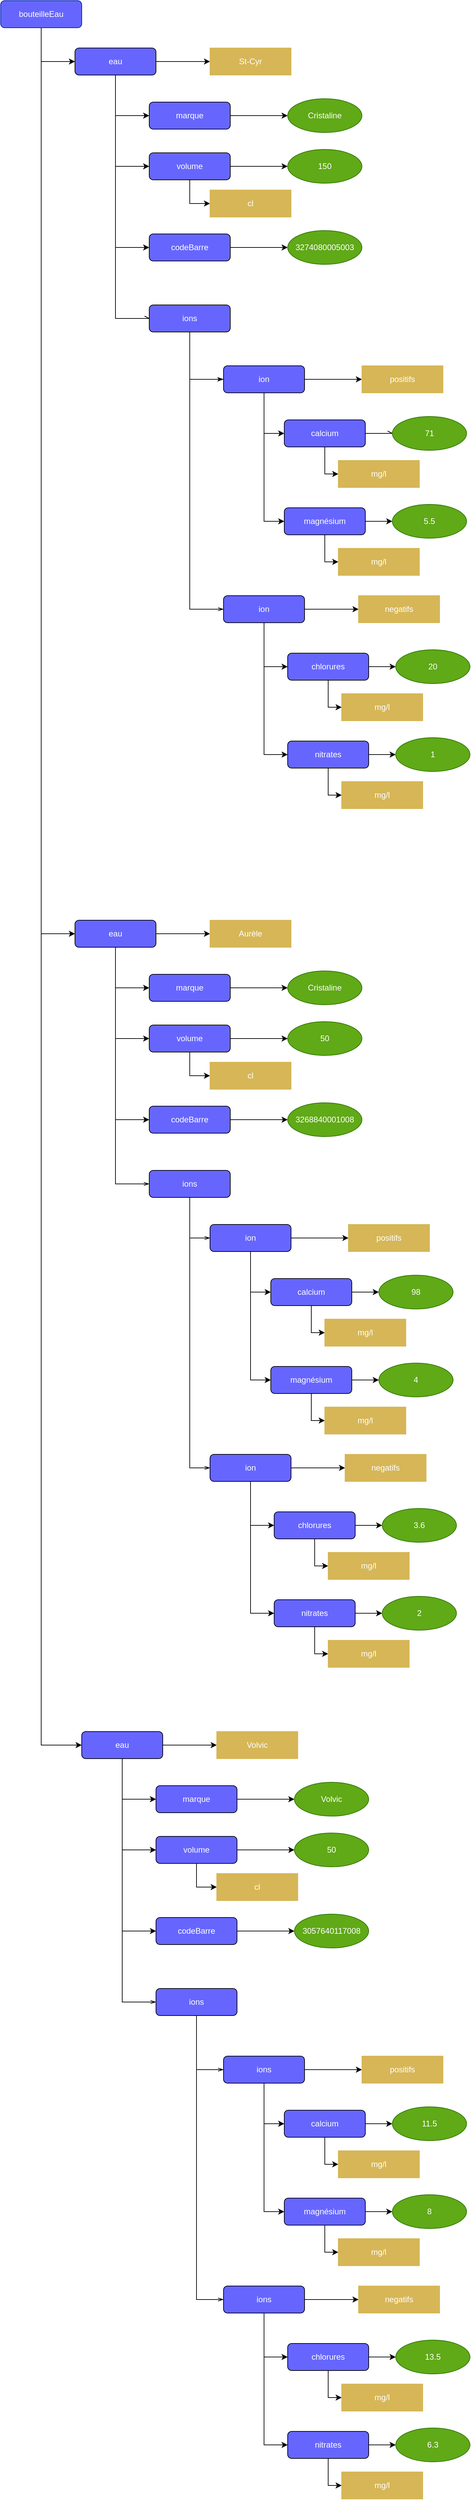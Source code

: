 <mxfile version="12.7.8" type="device"><diagram name="Page-1" id="42789a77-a242-8287-6e28-9cd8cfd52e62"><mxGraphModel dx="1422" dy="753" grid="1" gridSize="10" guides="1" tooltips="1" connect="1" arrows="1" fold="1" page="1" pageScale="1" pageWidth="1100" pageHeight="850" background="#ffffff" math="0" shadow="0"><root><mxCell id="0"/><mxCell id="1" parent="0"/><mxCell id="OY-kyyTEHXOvzgGBWg_3-9" style="edgeStyle=orthogonalEdgeStyle;rounded=0;orthogonalLoop=1;jettySize=auto;html=1;entryX=0;entryY=0.5;entryDx=0;entryDy=0;strokeColor=#000000;" edge="1" parent="1" source="OY-kyyTEHXOvzgGBWg_3-2" target="OY-kyyTEHXOvzgGBWg_3-3"><mxGeometry relative="1" as="geometry"/></mxCell><mxCell id="OY-kyyTEHXOvzgGBWg_3-111" style="edgeStyle=orthogonalEdgeStyle;rounded=0;orthogonalLoop=1;jettySize=auto;html=1;entryX=0;entryY=0.5;entryDx=0;entryDy=0;strokeColor=#000000;" edge="1" parent="1" source="OY-kyyTEHXOvzgGBWg_3-2" target="OY-kyyTEHXOvzgGBWg_3-68"><mxGeometry relative="1" as="geometry"/></mxCell><mxCell id="OY-kyyTEHXOvzgGBWg_3-161" style="edgeStyle=orthogonalEdgeStyle;rounded=0;orthogonalLoop=1;jettySize=auto;html=1;entryX=0;entryY=0.5;entryDx=0;entryDy=0;strokeColor=#000000;" edge="1" parent="1" source="OY-kyyTEHXOvzgGBWg_3-2" target="OY-kyyTEHXOvzgGBWg_3-118"><mxGeometry relative="1" as="geometry"/></mxCell><mxCell id="OY-kyyTEHXOvzgGBWg_3-2" value="bouteilleEau" style="rounded=1;whiteSpace=wrap;html=1;fillColor=#6666FF;strokeColor=#001DBC;fontColor=#ffffff;" vertex="1" parent="1"><mxGeometry x="100" y="70" width="120" height="40" as="geometry"/></mxCell><mxCell id="OY-kyyTEHXOvzgGBWg_3-10" style="edgeStyle=orthogonalEdgeStyle;rounded=0;orthogonalLoop=1;jettySize=auto;html=1;strokeColor=#000000;" edge="1" parent="1" source="OY-kyyTEHXOvzgGBWg_3-3" target="OY-kyyTEHXOvzgGBWg_3-6"><mxGeometry relative="1" as="geometry"/></mxCell><mxCell id="OY-kyyTEHXOvzgGBWg_3-24" style="edgeStyle=orthogonalEdgeStyle;rounded=0;orthogonalLoop=1;jettySize=auto;html=1;entryX=0;entryY=0.5;entryDx=0;entryDy=0;strokeColor=#000000;" edge="1" parent="1" source="OY-kyyTEHXOvzgGBWg_3-3" target="OY-kyyTEHXOvzgGBWg_3-12"><mxGeometry relative="1" as="geometry"/></mxCell><mxCell id="OY-kyyTEHXOvzgGBWg_3-25" style="edgeStyle=orthogonalEdgeStyle;rounded=0;orthogonalLoop=1;jettySize=auto;html=1;entryX=0;entryY=0.5;entryDx=0;entryDy=0;strokeColor=#000000;" edge="1" parent="1" source="OY-kyyTEHXOvzgGBWg_3-3" target="OY-kyyTEHXOvzgGBWg_3-14"><mxGeometry relative="1" as="geometry"/></mxCell><mxCell id="OY-kyyTEHXOvzgGBWg_3-26" style="edgeStyle=orthogonalEdgeStyle;rounded=0;orthogonalLoop=1;jettySize=auto;html=1;entryX=0;entryY=0.5;entryDx=0;entryDy=0;strokeColor=#000000;" edge="1" parent="1" source="OY-kyyTEHXOvzgGBWg_3-3" target="OY-kyyTEHXOvzgGBWg_3-15"><mxGeometry relative="1" as="geometry"/></mxCell><mxCell id="OY-kyyTEHXOvzgGBWg_3-164" style="edgeStyle=orthogonalEdgeStyle;rounded=0;orthogonalLoop=1;jettySize=auto;html=1;entryX=0;entryY=0.5;entryDx=0;entryDy=0;endArrow=openAsync;endFill=0;strokeColor=#000000;" edge="1" parent="1" source="OY-kyyTEHXOvzgGBWg_3-3" target="OY-kyyTEHXOvzgGBWg_3-163"><mxGeometry relative="1" as="geometry"/></mxCell><mxCell id="OY-kyyTEHXOvzgGBWg_3-3" value="&lt;font color=&quot;#ffffff&quot;&gt;eau&lt;/font&gt;" style="rounded=1;whiteSpace=wrap;html=1;fillColor=#6666FF;" vertex="1" parent="1"><mxGeometry x="210" y="140" width="120" height="40" as="geometry"/></mxCell><mxCell id="OY-kyyTEHXOvzgGBWg_3-6" value="&lt;font color=&quot;#ffffff&quot;&gt;St-Cyr&lt;/font&gt;" style="rounded=0;whiteSpace=wrap;html=1;fillColor=#D6B656;strokeColor=#D6B656;" vertex="1" parent="1"><mxGeometry x="410" y="140" width="120" height="40" as="geometry"/></mxCell><mxCell id="OY-kyyTEHXOvzgGBWg_3-19" style="edgeStyle=orthogonalEdgeStyle;rounded=0;orthogonalLoop=1;jettySize=auto;html=1;entryX=0;entryY=0.5;entryDx=0;entryDy=0;strokeColor=#000000;" edge="1" parent="1" source="OY-kyyTEHXOvzgGBWg_3-12" target="OY-kyyTEHXOvzgGBWg_3-18"><mxGeometry relative="1" as="geometry"/></mxCell><mxCell id="OY-kyyTEHXOvzgGBWg_3-12" value="&lt;font color=&quot;#ffffff&quot;&gt;marque&lt;/font&gt;" style="rounded=1;whiteSpace=wrap;html=1;fillColor=#6666FF;" vertex="1" parent="1"><mxGeometry x="320" y="220" width="120" height="40" as="geometry"/></mxCell><mxCell id="OY-kyyTEHXOvzgGBWg_3-22" style="edgeStyle=orthogonalEdgeStyle;rounded=0;orthogonalLoop=1;jettySize=auto;html=1;entryX=0;entryY=0.5;entryDx=0;entryDy=0;strokeColor=#000000;" edge="1" parent="1" source="OY-kyyTEHXOvzgGBWg_3-14" target="OY-kyyTEHXOvzgGBWg_3-20"><mxGeometry relative="1" as="geometry"/></mxCell><mxCell id="OY-kyyTEHXOvzgGBWg_3-29" style="edgeStyle=orthogonalEdgeStyle;rounded=0;orthogonalLoop=1;jettySize=auto;html=1;entryX=0;entryY=0.5;entryDx=0;entryDy=0;strokeColor=#000000;" edge="1" parent="1" source="OY-kyyTEHXOvzgGBWg_3-14" target="OY-kyyTEHXOvzgGBWg_3-28"><mxGeometry relative="1" as="geometry"/></mxCell><mxCell id="OY-kyyTEHXOvzgGBWg_3-14" value="&lt;font color=&quot;#ffffff&quot;&gt;volume&lt;/font&gt;" style="rounded=1;whiteSpace=wrap;html=1;fillColor=#6666FF;" vertex="1" parent="1"><mxGeometry x="320" y="295" width="120" height="40" as="geometry"/></mxCell><mxCell id="OY-kyyTEHXOvzgGBWg_3-23" style="edgeStyle=orthogonalEdgeStyle;rounded=0;orthogonalLoop=1;jettySize=auto;html=1;strokeColor=#000000;" edge="1" parent="1" source="OY-kyyTEHXOvzgGBWg_3-15" target="OY-kyyTEHXOvzgGBWg_3-21"><mxGeometry relative="1" as="geometry"/></mxCell><mxCell id="OY-kyyTEHXOvzgGBWg_3-15" value="&lt;font color=&quot;#ffffff&quot;&gt;codeBarre&lt;/font&gt;" style="rounded=1;whiteSpace=wrap;html=1;fillColor=#6666FF;" vertex="1" parent="1"><mxGeometry x="320" y="415" width="120" height="40" as="geometry"/></mxCell><mxCell id="OY-kyyTEHXOvzgGBWg_3-18" value="Cristaline" style="ellipse;whiteSpace=wrap;html=1;strokeColor=#2D7600;fillColor=#60a917;fontColor=#ffffff;" vertex="1" parent="1"><mxGeometry x="525" y="215" width="110" height="50" as="geometry"/></mxCell><mxCell id="OY-kyyTEHXOvzgGBWg_3-20" value="150" style="ellipse;whiteSpace=wrap;html=1;strokeColor=#2D7600;fillColor=#60a917;fontColor=#ffffff;" vertex="1" parent="1"><mxGeometry x="525" y="290" width="110" height="50" as="geometry"/></mxCell><mxCell id="OY-kyyTEHXOvzgGBWg_3-21" value="3274080005003" style="ellipse;whiteSpace=wrap;html=1;strokeColor=#2D7600;fillColor=#60a917;fontColor=#ffffff;" vertex="1" parent="1"><mxGeometry x="525" y="410" width="110" height="50" as="geometry"/></mxCell><mxCell id="OY-kyyTEHXOvzgGBWg_3-28" value="&lt;font color=&quot;#ffffff&quot;&gt;cl&lt;/font&gt;" style="rounded=0;whiteSpace=wrap;html=1;fillColor=#D6B656;strokeColor=#D6B656;" vertex="1" parent="1"><mxGeometry x="410" y="350" width="120" height="40" as="geometry"/></mxCell><mxCell id="OY-kyyTEHXOvzgGBWg_3-62" style="edgeStyle=orthogonalEdgeStyle;rounded=0;orthogonalLoop=1;jettySize=auto;html=1;strokeColor=#000000;" edge="1" source="OY-kyyTEHXOvzgGBWg_3-68" target="OY-kyyTEHXOvzgGBWg_3-69" parent="1"><mxGeometry relative="1" as="geometry"/></mxCell><mxCell id="OY-kyyTEHXOvzgGBWg_3-63" style="edgeStyle=orthogonalEdgeStyle;rounded=0;orthogonalLoop=1;jettySize=auto;html=1;entryX=0;entryY=0.5;entryDx=0;entryDy=0;strokeColor=#000000;" edge="1" source="OY-kyyTEHXOvzgGBWg_3-68" target="OY-kyyTEHXOvzgGBWg_3-71" parent="1"><mxGeometry relative="1" as="geometry"/></mxCell><mxCell id="OY-kyyTEHXOvzgGBWg_3-64" style="edgeStyle=orthogonalEdgeStyle;rounded=0;orthogonalLoop=1;jettySize=auto;html=1;entryX=0;entryY=0.5;entryDx=0;entryDy=0;strokeColor=#000000;" edge="1" source="OY-kyyTEHXOvzgGBWg_3-68" target="OY-kyyTEHXOvzgGBWg_3-74" parent="1"><mxGeometry relative="1" as="geometry"/></mxCell><mxCell id="OY-kyyTEHXOvzgGBWg_3-65" style="edgeStyle=orthogonalEdgeStyle;rounded=0;orthogonalLoop=1;jettySize=auto;html=1;entryX=0;entryY=0.5;entryDx=0;entryDy=0;strokeColor=#000000;" edge="1" source="OY-kyyTEHXOvzgGBWg_3-68" target="OY-kyyTEHXOvzgGBWg_3-76" parent="1"><mxGeometry relative="1" as="geometry"/></mxCell><mxCell id="OY-kyyTEHXOvzgGBWg_3-231" style="edgeStyle=orthogonalEdgeStyle;rounded=0;orthogonalLoop=1;jettySize=auto;html=1;entryX=0;entryY=0.5;entryDx=0;entryDy=0;endArrow=openThin;endFill=0;strokeColor=#000000;" edge="1" parent="1" source="OY-kyyTEHXOvzgGBWg_3-68" target="OY-kyyTEHXOvzgGBWg_3-230"><mxGeometry relative="1" as="geometry"/></mxCell><mxCell id="OY-kyyTEHXOvzgGBWg_3-68" value="&lt;font color=&quot;#ffffff&quot;&gt;eau&lt;/font&gt;" style="rounded=1;whiteSpace=wrap;html=1;fillColor=#6666FF;" vertex="1" parent="1"><mxGeometry x="210" y="1430" width="120" height="40" as="geometry"/></mxCell><mxCell id="OY-kyyTEHXOvzgGBWg_3-69" value="&lt;font color=&quot;#ffffff&quot;&gt;Aurèle&lt;/font&gt;" style="rounded=0;whiteSpace=wrap;html=1;fillColor=#D6B656;strokeColor=#D6B656;" vertex="1" parent="1"><mxGeometry x="410" y="1430" width="120" height="40" as="geometry"/></mxCell><mxCell id="OY-kyyTEHXOvzgGBWg_3-70" style="edgeStyle=orthogonalEdgeStyle;rounded=0;orthogonalLoop=1;jettySize=auto;html=1;entryX=0;entryY=0.5;entryDx=0;entryDy=0;strokeColor=#000000;" edge="1" source="OY-kyyTEHXOvzgGBWg_3-71" target="OY-kyyTEHXOvzgGBWg_3-77" parent="1"><mxGeometry relative="1" as="geometry"/></mxCell><mxCell id="OY-kyyTEHXOvzgGBWg_3-71" value="&lt;font color=&quot;#ffffff&quot;&gt;marque&lt;/font&gt;" style="rounded=1;whiteSpace=wrap;html=1;fillColor=#6666FF;" vertex="1" parent="1"><mxGeometry x="320" y="1510" width="120" height="40" as="geometry"/></mxCell><mxCell id="OY-kyyTEHXOvzgGBWg_3-72" style="edgeStyle=orthogonalEdgeStyle;rounded=0;orthogonalLoop=1;jettySize=auto;html=1;entryX=0;entryY=0.5;entryDx=0;entryDy=0;strokeColor=#000000;" edge="1" source="OY-kyyTEHXOvzgGBWg_3-74" target="OY-kyyTEHXOvzgGBWg_3-78" parent="1"><mxGeometry relative="1" as="geometry"/></mxCell><mxCell id="OY-kyyTEHXOvzgGBWg_3-73" style="edgeStyle=orthogonalEdgeStyle;rounded=0;orthogonalLoop=1;jettySize=auto;html=1;entryX=0;entryY=0.5;entryDx=0;entryDy=0;strokeColor=#000000;" edge="1" source="OY-kyyTEHXOvzgGBWg_3-74" target="OY-kyyTEHXOvzgGBWg_3-80" parent="1"><mxGeometry relative="1" as="geometry"/></mxCell><mxCell id="OY-kyyTEHXOvzgGBWg_3-74" value="&lt;font color=&quot;#ffffff&quot;&gt;volume&lt;/font&gt;" style="rounded=1;whiteSpace=wrap;html=1;fillColor=#6666FF;" vertex="1" parent="1"><mxGeometry x="320" y="1585" width="120" height="40" as="geometry"/></mxCell><mxCell id="OY-kyyTEHXOvzgGBWg_3-75" style="edgeStyle=orthogonalEdgeStyle;rounded=0;orthogonalLoop=1;jettySize=auto;html=1;strokeColor=#000000;" edge="1" source="OY-kyyTEHXOvzgGBWg_3-76" target="OY-kyyTEHXOvzgGBWg_3-79" parent="1"><mxGeometry relative="1" as="geometry"/></mxCell><mxCell id="OY-kyyTEHXOvzgGBWg_3-76" value="&lt;font color=&quot;#ffffff&quot;&gt;codeBarre&lt;/font&gt;" style="rounded=1;whiteSpace=wrap;html=1;fillColor=#6666FF;" vertex="1" parent="1"><mxGeometry x="320" y="1705" width="120" height="40" as="geometry"/></mxCell><mxCell id="OY-kyyTEHXOvzgGBWg_3-77" value="Cristaline" style="ellipse;whiteSpace=wrap;html=1;strokeColor=#2D7600;fillColor=#60a917;fontColor=#ffffff;" vertex="1" parent="1"><mxGeometry x="525" y="1505" width="110" height="50" as="geometry"/></mxCell><mxCell id="OY-kyyTEHXOvzgGBWg_3-78" value="50" style="ellipse;whiteSpace=wrap;html=1;strokeColor=#2D7600;fillColor=#60a917;fontColor=#ffffff;" vertex="1" parent="1"><mxGeometry x="525" y="1580" width="110" height="50" as="geometry"/></mxCell><mxCell id="OY-kyyTEHXOvzgGBWg_3-79" value="3268840001008" style="ellipse;whiteSpace=wrap;html=1;strokeColor=#2D7600;fillColor=#60a917;fontColor=#ffffff;" vertex="1" parent="1"><mxGeometry x="525" y="1700" width="110" height="50" as="geometry"/></mxCell><mxCell id="OY-kyyTEHXOvzgGBWg_3-80" value="&lt;font color=&quot;#ffffff&quot;&gt;cl&lt;/font&gt;" style="rounded=0;whiteSpace=wrap;html=1;fillColor=#D6B656;strokeColor=#D6B656;" vertex="1" parent="1"><mxGeometry x="410" y="1640" width="120" height="40" as="geometry"/></mxCell><mxCell id="OY-kyyTEHXOvzgGBWg_3-112" style="edgeStyle=orthogonalEdgeStyle;rounded=0;orthogonalLoop=1;jettySize=auto;html=1;strokeColor=#000000;" edge="1" source="OY-kyyTEHXOvzgGBWg_3-118" target="OY-kyyTEHXOvzgGBWg_3-119" parent="1"><mxGeometry relative="1" as="geometry"/></mxCell><mxCell id="OY-kyyTEHXOvzgGBWg_3-113" style="edgeStyle=orthogonalEdgeStyle;rounded=0;orthogonalLoop=1;jettySize=auto;html=1;entryX=0;entryY=0.5;entryDx=0;entryDy=0;strokeColor=#000000;" edge="1" source="OY-kyyTEHXOvzgGBWg_3-118" target="OY-kyyTEHXOvzgGBWg_3-121" parent="1"><mxGeometry relative="1" as="geometry"/></mxCell><mxCell id="OY-kyyTEHXOvzgGBWg_3-114" style="edgeStyle=orthogonalEdgeStyle;rounded=0;orthogonalLoop=1;jettySize=auto;html=1;entryX=0;entryY=0.5;entryDx=0;entryDy=0;strokeColor=#000000;" edge="1" source="OY-kyyTEHXOvzgGBWg_3-118" target="OY-kyyTEHXOvzgGBWg_3-124" parent="1"><mxGeometry relative="1" as="geometry"/></mxCell><mxCell id="OY-kyyTEHXOvzgGBWg_3-115" style="edgeStyle=orthogonalEdgeStyle;rounded=0;orthogonalLoop=1;jettySize=auto;html=1;entryX=0;entryY=0.5;entryDx=0;entryDy=0;strokeColor=#000000;" edge="1" source="OY-kyyTEHXOvzgGBWg_3-118" target="OY-kyyTEHXOvzgGBWg_3-126" parent="1"><mxGeometry relative="1" as="geometry"/></mxCell><mxCell id="OY-kyyTEHXOvzgGBWg_3-265" style="edgeStyle=orthogonalEdgeStyle;rounded=0;orthogonalLoop=1;jettySize=auto;html=1;entryX=0;entryY=0.5;entryDx=0;entryDy=0;endArrow=openThin;endFill=0;strokeColor=#000000;" edge="1" parent="1" source="OY-kyyTEHXOvzgGBWg_3-118" target="OY-kyyTEHXOvzgGBWg_3-264"><mxGeometry relative="1" as="geometry"/></mxCell><mxCell id="OY-kyyTEHXOvzgGBWg_3-118" value="&lt;font color=&quot;#ffffff&quot;&gt;eau&lt;/font&gt;" style="rounded=1;whiteSpace=wrap;html=1;fillColor=#6666FF;" vertex="1" parent="1"><mxGeometry x="220" y="2630" width="120" height="40" as="geometry"/></mxCell><mxCell id="OY-kyyTEHXOvzgGBWg_3-119" value="&lt;font color=&quot;#ffffff&quot;&gt;Volvic&lt;/font&gt;" style="rounded=0;whiteSpace=wrap;html=1;fillColor=#D6B656;strokeColor=#D6B656;" vertex="1" parent="1"><mxGeometry x="420" y="2630" width="120" height="40" as="geometry"/></mxCell><mxCell id="OY-kyyTEHXOvzgGBWg_3-120" style="edgeStyle=orthogonalEdgeStyle;rounded=0;orthogonalLoop=1;jettySize=auto;html=1;entryX=0;entryY=0.5;entryDx=0;entryDy=0;strokeColor=#000000;" edge="1" source="OY-kyyTEHXOvzgGBWg_3-121" target="OY-kyyTEHXOvzgGBWg_3-127" parent="1"><mxGeometry relative="1" as="geometry"/></mxCell><mxCell id="OY-kyyTEHXOvzgGBWg_3-121" value="&lt;font color=&quot;#ffffff&quot;&gt;marque&lt;/font&gt;" style="rounded=1;whiteSpace=wrap;html=1;fillColor=#6666FF;" vertex="1" parent="1"><mxGeometry x="330" y="2710" width="120" height="40" as="geometry"/></mxCell><mxCell id="OY-kyyTEHXOvzgGBWg_3-122" style="edgeStyle=orthogonalEdgeStyle;rounded=0;orthogonalLoop=1;jettySize=auto;html=1;entryX=0;entryY=0.5;entryDx=0;entryDy=0;strokeColor=#000000;" edge="1" source="OY-kyyTEHXOvzgGBWg_3-124" target="OY-kyyTEHXOvzgGBWg_3-128" parent="1"><mxGeometry relative="1" as="geometry"/></mxCell><mxCell id="OY-kyyTEHXOvzgGBWg_3-123" style="edgeStyle=orthogonalEdgeStyle;rounded=0;orthogonalLoop=1;jettySize=auto;html=1;entryX=0;entryY=0.5;entryDx=0;entryDy=0;strokeColor=#000000;" edge="1" source="OY-kyyTEHXOvzgGBWg_3-124" target="OY-kyyTEHXOvzgGBWg_3-130" parent="1"><mxGeometry relative="1" as="geometry"/></mxCell><mxCell id="OY-kyyTEHXOvzgGBWg_3-124" value="&lt;font color=&quot;#ffffff&quot;&gt;volume&lt;/font&gt;" style="rounded=1;whiteSpace=wrap;html=1;fillColor=#6666FF;" vertex="1" parent="1"><mxGeometry x="330" y="2785" width="120" height="40" as="geometry"/></mxCell><mxCell id="OY-kyyTEHXOvzgGBWg_3-125" style="edgeStyle=orthogonalEdgeStyle;rounded=0;orthogonalLoop=1;jettySize=auto;html=1;strokeColor=#000000;" edge="1" source="OY-kyyTEHXOvzgGBWg_3-126" target="OY-kyyTEHXOvzgGBWg_3-129" parent="1"><mxGeometry relative="1" as="geometry"/></mxCell><mxCell id="OY-kyyTEHXOvzgGBWg_3-126" value="&lt;font color=&quot;#ffffff&quot;&gt;codeBarre&lt;/font&gt;" style="rounded=1;whiteSpace=wrap;html=1;fillColor=#6666FF;" vertex="1" parent="1"><mxGeometry x="330" y="2905" width="120" height="40" as="geometry"/></mxCell><mxCell id="OY-kyyTEHXOvzgGBWg_3-127" value="Volvic" style="ellipse;whiteSpace=wrap;html=1;strokeColor=#2D7600;fillColor=#60a917;fontColor=#ffffff;" vertex="1" parent="1"><mxGeometry x="535" y="2705" width="110" height="50" as="geometry"/></mxCell><mxCell id="OY-kyyTEHXOvzgGBWg_3-128" value="50" style="ellipse;whiteSpace=wrap;html=1;strokeColor=#2D7600;fillColor=#60a917;fontColor=#ffffff;" vertex="1" parent="1"><mxGeometry x="535" y="2780" width="110" height="50" as="geometry"/></mxCell><mxCell id="OY-kyyTEHXOvzgGBWg_3-129" value="3057640117008" style="ellipse;whiteSpace=wrap;html=1;strokeColor=#2D7600;fillColor=#60a917;fontColor=#ffffff;" vertex="1" parent="1"><mxGeometry x="535" y="2900" width="110" height="50" as="geometry"/></mxCell><mxCell id="OY-kyyTEHXOvzgGBWg_3-130" value="&lt;font color=&quot;#ffffff&quot;&gt;cl&lt;/font&gt;" style="rounded=0;whiteSpace=wrap;html=1;fillColor=#D6B656;strokeColor=#D6B656;" vertex="1" parent="1"><mxGeometry x="420" y="2840" width="120" height="40" as="geometry"/></mxCell><mxCell id="OY-kyyTEHXOvzgGBWg_3-228" style="edgeStyle=orthogonalEdgeStyle;rounded=0;orthogonalLoop=1;jettySize=auto;html=1;entryX=0;entryY=0.5;entryDx=0;entryDy=0;endArrow=classicThin;endFill=1;strokeColor=#000000;" edge="1" parent="1" source="OY-kyyTEHXOvzgGBWg_3-163" target="OY-kyyTEHXOvzgGBWg_3-198"><mxGeometry relative="1" as="geometry"/></mxCell><mxCell id="OY-kyyTEHXOvzgGBWg_3-229" style="edgeStyle=orthogonalEdgeStyle;rounded=0;orthogonalLoop=1;jettySize=auto;html=1;entryX=0;entryY=0.5;entryDx=0;entryDy=0;endArrow=openThin;endFill=0;strokeColor=#000000;" edge="1" parent="1" source="OY-kyyTEHXOvzgGBWg_3-163" target="OY-kyyTEHXOvzgGBWg_3-213"><mxGeometry relative="1" as="geometry"/></mxCell><mxCell id="OY-kyyTEHXOvzgGBWg_3-163" value="&lt;font color=&quot;#ffffff&quot;&gt;ions&lt;/font&gt;" style="rounded=1;whiteSpace=wrap;html=1;fillColor=#6666FF;" vertex="1" parent="1"><mxGeometry x="320" y="520" width="120" height="40" as="geometry"/></mxCell><mxCell id="OY-kyyTEHXOvzgGBWg_3-195" style="edgeStyle=orthogonalEdgeStyle;rounded=0;orthogonalLoop=1;jettySize=auto;html=1;entryX=0;entryY=0.5;entryDx=0;entryDy=0;strokeColor=#000000;" edge="1" source="OY-kyyTEHXOvzgGBWg_3-198" target="OY-kyyTEHXOvzgGBWg_3-199" parent="1"><mxGeometry relative="1" as="geometry"/></mxCell><mxCell id="OY-kyyTEHXOvzgGBWg_3-196" style="edgeStyle=orthogonalEdgeStyle;rounded=0;orthogonalLoop=1;jettySize=auto;html=1;entryX=0;entryY=0.5;entryDx=0;entryDy=0;strokeColor=#000000;" edge="1" source="OY-kyyTEHXOvzgGBWg_3-198" target="OY-kyyTEHXOvzgGBWg_3-202" parent="1"><mxGeometry relative="1" as="geometry"/></mxCell><mxCell id="OY-kyyTEHXOvzgGBWg_3-197" style="edgeStyle=orthogonalEdgeStyle;rounded=0;orthogonalLoop=1;jettySize=auto;html=1;entryX=0;entryY=0.5;entryDx=0;entryDy=0;strokeColor=#000000;" edge="1" source="OY-kyyTEHXOvzgGBWg_3-198" target="OY-kyyTEHXOvzgGBWg_3-205" parent="1"><mxGeometry relative="1" as="geometry"/></mxCell><mxCell id="OY-kyyTEHXOvzgGBWg_3-198" value="&lt;font color=&quot;#ffffff&quot;&gt;ion&lt;/font&gt;" style="rounded=1;whiteSpace=wrap;html=1;fillColor=#6666FF;" vertex="1" parent="1"><mxGeometry x="430" y="610" width="120" height="40" as="geometry"/></mxCell><mxCell id="OY-kyyTEHXOvzgGBWg_3-199" value="&lt;font color=&quot;#ffffff&quot;&gt;positifs&lt;/font&gt;" style="rounded=0;whiteSpace=wrap;html=1;fillColor=#D6B656;strokeColor=#D6B656;" vertex="1" parent="1"><mxGeometry x="635" y="610" width="120" height="40" as="geometry"/></mxCell><mxCell id="OY-kyyTEHXOvzgGBWg_3-200" style="edgeStyle=orthogonalEdgeStyle;rounded=0;orthogonalLoop=1;jettySize=auto;html=1;entryX=0;entryY=0.5;entryDx=0;entryDy=0;strokeColor=#000000;" edge="1" source="OY-kyyTEHXOvzgGBWg_3-202" target="OY-kyyTEHXOvzgGBWg_3-206" parent="1"><mxGeometry relative="1" as="geometry"/></mxCell><mxCell id="OY-kyyTEHXOvzgGBWg_3-201" style="edgeStyle=orthogonalEdgeStyle;rounded=0;orthogonalLoop=1;jettySize=auto;html=1;strokeColor=#000000;endArrow=openAsync;endFill=0;" edge="1" source="OY-kyyTEHXOvzgGBWg_3-202" target="OY-kyyTEHXOvzgGBWg_3-208" parent="1"><mxGeometry relative="1" as="geometry"/></mxCell><mxCell id="OY-kyyTEHXOvzgGBWg_3-202" value="&lt;font color=&quot;#ffffff&quot;&gt;calcium&lt;/font&gt;" style="rounded=1;whiteSpace=wrap;html=1;fillColor=#6666FF;" vertex="1" parent="1"><mxGeometry x="520" y="690" width="120" height="40" as="geometry"/></mxCell><mxCell id="OY-kyyTEHXOvzgGBWg_3-203" style="edgeStyle=orthogonalEdgeStyle;rounded=0;orthogonalLoop=1;jettySize=auto;html=1;entryX=0;entryY=0.5;entryDx=0;entryDy=0;strokeColor=#000000;" edge="1" source="OY-kyyTEHXOvzgGBWg_3-205" target="OY-kyyTEHXOvzgGBWg_3-207" parent="1"><mxGeometry relative="1" as="geometry"/></mxCell><mxCell id="OY-kyyTEHXOvzgGBWg_3-204" style="edgeStyle=orthogonalEdgeStyle;rounded=0;orthogonalLoop=1;jettySize=auto;html=1;strokeColor=#000000;" edge="1" source="OY-kyyTEHXOvzgGBWg_3-205" target="OY-kyyTEHXOvzgGBWg_3-209" parent="1"><mxGeometry relative="1" as="geometry"/></mxCell><mxCell id="OY-kyyTEHXOvzgGBWg_3-205" value="&lt;font color=&quot;#ffffff&quot;&gt;magnésium&lt;/font&gt;" style="rounded=1;whiteSpace=wrap;html=1;fillColor=#6666FF;" vertex="1" parent="1"><mxGeometry x="520" y="820" width="120" height="40" as="geometry"/></mxCell><mxCell id="OY-kyyTEHXOvzgGBWg_3-206" value="&lt;font color=&quot;#ffffff&quot;&gt;mg/l&lt;/font&gt;" style="rounded=0;whiteSpace=wrap;html=1;fillColor=#D6B656;strokeColor=#D6B656;" vertex="1" parent="1"><mxGeometry x="600" y="750" width="120" height="40" as="geometry"/></mxCell><mxCell id="OY-kyyTEHXOvzgGBWg_3-207" value="&lt;font color=&quot;#ffffff&quot;&gt;mg/l&lt;/font&gt;" style="rounded=0;whiteSpace=wrap;html=1;fillColor=#D6B656;strokeColor=#D6B656;" vertex="1" parent="1"><mxGeometry x="600" y="880" width="120" height="40" as="geometry"/></mxCell><mxCell id="OY-kyyTEHXOvzgGBWg_3-208" value="71" style="ellipse;whiteSpace=wrap;html=1;strokeColor=#2D7600;fillColor=#60a917;fontColor=#ffffff;" vertex="1" parent="1"><mxGeometry x="680" y="685" width="110" height="50" as="geometry"/></mxCell><mxCell id="OY-kyyTEHXOvzgGBWg_3-209" value="5.5" style="ellipse;whiteSpace=wrap;html=1;strokeColor=#2D7600;fillColor=#60a917;fontColor=#ffffff;" vertex="1" parent="1"><mxGeometry x="680" y="815" width="110" height="50" as="geometry"/></mxCell><mxCell id="OY-kyyTEHXOvzgGBWg_3-210" value="" style="edgeStyle=orthogonalEdgeStyle;rounded=0;orthogonalLoop=1;jettySize=auto;html=1;strokeColor=#000000;" edge="1" source="OY-kyyTEHXOvzgGBWg_3-213" target="OY-kyyTEHXOvzgGBWg_3-214" parent="1"><mxGeometry relative="1" as="geometry"/></mxCell><mxCell id="OY-kyyTEHXOvzgGBWg_3-211" style="edgeStyle=orthogonalEdgeStyle;rounded=0;orthogonalLoop=1;jettySize=auto;html=1;entryX=0;entryY=0.5;entryDx=0;entryDy=0;strokeColor=#000000;" edge="1" source="OY-kyyTEHXOvzgGBWg_3-213" target="OY-kyyTEHXOvzgGBWg_3-217" parent="1"><mxGeometry relative="1" as="geometry"/></mxCell><mxCell id="OY-kyyTEHXOvzgGBWg_3-212" style="edgeStyle=orthogonalEdgeStyle;rounded=0;orthogonalLoop=1;jettySize=auto;html=1;entryX=0;entryY=0.5;entryDx=0;entryDy=0;strokeColor=#000000;" edge="1" source="OY-kyyTEHXOvzgGBWg_3-213" target="OY-kyyTEHXOvzgGBWg_3-220" parent="1"><mxGeometry relative="1" as="geometry"/></mxCell><mxCell id="OY-kyyTEHXOvzgGBWg_3-213" value="&lt;font color=&quot;#ffffff&quot;&gt;ion&lt;/font&gt;" style="rounded=1;whiteSpace=wrap;html=1;fillColor=#6666FF;" vertex="1" parent="1"><mxGeometry x="430" y="950" width="120" height="40" as="geometry"/></mxCell><mxCell id="OY-kyyTEHXOvzgGBWg_3-214" value="&lt;font color=&quot;#ffffff&quot;&gt;negatifs&lt;/font&gt;" style="rounded=0;whiteSpace=wrap;html=1;fillColor=#D6B656;strokeColor=#D6B656;" vertex="1" parent="1"><mxGeometry x="630" y="950" width="120" height="40" as="geometry"/></mxCell><mxCell id="OY-kyyTEHXOvzgGBWg_3-215" style="edgeStyle=orthogonalEdgeStyle;rounded=0;orthogonalLoop=1;jettySize=auto;html=1;entryX=0;entryY=0.5;entryDx=0;entryDy=0;strokeColor=#000000;" edge="1" source="OY-kyyTEHXOvzgGBWg_3-217" target="OY-kyyTEHXOvzgGBWg_3-221" parent="1"><mxGeometry relative="1" as="geometry"/></mxCell><mxCell id="OY-kyyTEHXOvzgGBWg_3-216" style="edgeStyle=orthogonalEdgeStyle;rounded=0;orthogonalLoop=1;jettySize=auto;html=1;strokeColor=#000000;" edge="1" source="OY-kyyTEHXOvzgGBWg_3-217" target="OY-kyyTEHXOvzgGBWg_3-223" parent="1"><mxGeometry relative="1" as="geometry"/></mxCell><mxCell id="OY-kyyTEHXOvzgGBWg_3-217" value="&lt;font color=&quot;#ffffff&quot;&gt;chlorures&lt;/font&gt;" style="rounded=1;whiteSpace=wrap;html=1;fillColor=#6666FF;" vertex="1" parent="1"><mxGeometry x="525" y="1035" width="120" height="40" as="geometry"/></mxCell><mxCell id="OY-kyyTEHXOvzgGBWg_3-218" style="edgeStyle=orthogonalEdgeStyle;rounded=0;orthogonalLoop=1;jettySize=auto;html=1;entryX=0;entryY=0.5;entryDx=0;entryDy=0;strokeColor=#000000;" edge="1" source="OY-kyyTEHXOvzgGBWg_3-220" target="OY-kyyTEHXOvzgGBWg_3-222" parent="1"><mxGeometry relative="1" as="geometry"/></mxCell><mxCell id="OY-kyyTEHXOvzgGBWg_3-219" style="edgeStyle=orthogonalEdgeStyle;rounded=0;orthogonalLoop=1;jettySize=auto;html=1;strokeColor=#000000;" edge="1" source="OY-kyyTEHXOvzgGBWg_3-220" target="OY-kyyTEHXOvzgGBWg_3-224" parent="1"><mxGeometry relative="1" as="geometry"/></mxCell><mxCell id="OY-kyyTEHXOvzgGBWg_3-220" value="&lt;font color=&quot;#ffffff&quot;&gt;nitrates&lt;/font&gt;" style="rounded=1;whiteSpace=wrap;html=1;fillColor=#6666FF;" vertex="1" parent="1"><mxGeometry x="525" y="1165" width="120" height="40" as="geometry"/></mxCell><mxCell id="OY-kyyTEHXOvzgGBWg_3-221" value="&lt;font color=&quot;#ffffff&quot;&gt;mg/l&lt;/font&gt;" style="rounded=0;whiteSpace=wrap;html=1;fillColor=#D6B656;strokeColor=#D6B656;" vertex="1" parent="1"><mxGeometry x="605" y="1095" width="120" height="40" as="geometry"/></mxCell><mxCell id="OY-kyyTEHXOvzgGBWg_3-222" value="&lt;font color=&quot;#ffffff&quot;&gt;mg/l&lt;/font&gt;" style="rounded=0;whiteSpace=wrap;html=1;fillColor=#D6B656;strokeColor=#D6B656;" vertex="1" parent="1"><mxGeometry x="605" y="1225" width="120" height="40" as="geometry"/></mxCell><mxCell id="OY-kyyTEHXOvzgGBWg_3-223" value="20" style="ellipse;whiteSpace=wrap;html=1;strokeColor=#2D7600;fillColor=#60a917;fontColor=#ffffff;" vertex="1" parent="1"><mxGeometry x="685" y="1030" width="110" height="50" as="geometry"/></mxCell><mxCell id="OY-kyyTEHXOvzgGBWg_3-224" value="1" style="ellipse;whiteSpace=wrap;html=1;strokeColor=#2D7600;fillColor=#60a917;fontColor=#ffffff;" vertex="1" parent="1"><mxGeometry x="685" y="1160" width="110" height="50" as="geometry"/></mxCell><mxCell id="OY-kyyTEHXOvzgGBWg_3-262" style="edgeStyle=orthogonalEdgeStyle;rounded=0;orthogonalLoop=1;jettySize=auto;html=1;entryX=0;entryY=0.5;entryDx=0;entryDy=0;endArrow=openThin;endFill=0;strokeColor=#000000;" edge="1" parent="1" source="OY-kyyTEHXOvzgGBWg_3-230" target="OY-kyyTEHXOvzgGBWg_3-235"><mxGeometry relative="1" as="geometry"/></mxCell><mxCell id="OY-kyyTEHXOvzgGBWg_3-263" style="edgeStyle=orthogonalEdgeStyle;rounded=0;orthogonalLoop=1;jettySize=auto;html=1;entryX=0;entryY=0.5;entryDx=0;entryDy=0;endArrow=openThin;endFill=0;strokeColor=#000000;" edge="1" parent="1" source="OY-kyyTEHXOvzgGBWg_3-230" target="OY-kyyTEHXOvzgGBWg_3-250"><mxGeometry relative="1" as="geometry"/></mxCell><mxCell id="OY-kyyTEHXOvzgGBWg_3-230" value="&lt;font color=&quot;#ffffff&quot;&gt;ions&lt;/font&gt;" style="rounded=1;whiteSpace=wrap;html=1;fillColor=#6666FF;" vertex="1" parent="1"><mxGeometry x="320" y="1800" width="120" height="40" as="geometry"/></mxCell><mxCell id="OY-kyyTEHXOvzgGBWg_3-232" style="edgeStyle=orthogonalEdgeStyle;rounded=0;orthogonalLoop=1;jettySize=auto;html=1;entryX=0;entryY=0.5;entryDx=0;entryDy=0;strokeColor=#000000;" edge="1" source="OY-kyyTEHXOvzgGBWg_3-235" target="OY-kyyTEHXOvzgGBWg_3-236" parent="1"><mxGeometry relative="1" as="geometry"/></mxCell><mxCell id="OY-kyyTEHXOvzgGBWg_3-233" style="edgeStyle=orthogonalEdgeStyle;rounded=0;orthogonalLoop=1;jettySize=auto;html=1;entryX=0;entryY=0.5;entryDx=0;entryDy=0;strokeColor=#000000;" edge="1" source="OY-kyyTEHXOvzgGBWg_3-235" target="OY-kyyTEHXOvzgGBWg_3-239" parent="1"><mxGeometry relative="1" as="geometry"/></mxCell><mxCell id="OY-kyyTEHXOvzgGBWg_3-234" style="edgeStyle=orthogonalEdgeStyle;rounded=0;orthogonalLoop=1;jettySize=auto;html=1;entryX=0;entryY=0.5;entryDx=0;entryDy=0;strokeColor=#000000;" edge="1" source="OY-kyyTEHXOvzgGBWg_3-235" target="OY-kyyTEHXOvzgGBWg_3-242" parent="1"><mxGeometry relative="1" as="geometry"/></mxCell><mxCell id="OY-kyyTEHXOvzgGBWg_3-235" value="&lt;font color=&quot;#ffffff&quot;&gt;ion&lt;/font&gt;" style="rounded=1;whiteSpace=wrap;html=1;fillColor=#6666FF;" vertex="1" parent="1"><mxGeometry x="410" y="1880" width="120" height="40" as="geometry"/></mxCell><mxCell id="OY-kyyTEHXOvzgGBWg_3-236" value="&lt;font color=&quot;#ffffff&quot;&gt;positifs&lt;/font&gt;" style="rounded=0;whiteSpace=wrap;html=1;fillColor=#D6B656;strokeColor=#D6B656;" vertex="1" parent="1"><mxGeometry x="615" y="1880" width="120" height="40" as="geometry"/></mxCell><mxCell id="OY-kyyTEHXOvzgGBWg_3-237" style="edgeStyle=orthogonalEdgeStyle;rounded=0;orthogonalLoop=1;jettySize=auto;html=1;entryX=0;entryY=0.5;entryDx=0;entryDy=0;strokeColor=#000000;" edge="1" source="OY-kyyTEHXOvzgGBWg_3-239" target="OY-kyyTEHXOvzgGBWg_3-243" parent="1"><mxGeometry relative="1" as="geometry"/></mxCell><mxCell id="OY-kyyTEHXOvzgGBWg_3-238" style="edgeStyle=orthogonalEdgeStyle;rounded=0;orthogonalLoop=1;jettySize=auto;html=1;strokeColor=#000000;" edge="1" source="OY-kyyTEHXOvzgGBWg_3-239" target="OY-kyyTEHXOvzgGBWg_3-245" parent="1"><mxGeometry relative="1" as="geometry"/></mxCell><mxCell id="OY-kyyTEHXOvzgGBWg_3-239" value="&lt;font color=&quot;#ffffff&quot;&gt;calcium&lt;/font&gt;" style="rounded=1;whiteSpace=wrap;html=1;fillColor=#6666FF;" vertex="1" parent="1"><mxGeometry x="500" y="1960" width="120" height="40" as="geometry"/></mxCell><mxCell id="OY-kyyTEHXOvzgGBWg_3-240" style="edgeStyle=orthogonalEdgeStyle;rounded=0;orthogonalLoop=1;jettySize=auto;html=1;entryX=0;entryY=0.5;entryDx=0;entryDy=0;strokeColor=#000000;" edge="1" source="OY-kyyTEHXOvzgGBWg_3-242" target="OY-kyyTEHXOvzgGBWg_3-244" parent="1"><mxGeometry relative="1" as="geometry"/></mxCell><mxCell id="OY-kyyTEHXOvzgGBWg_3-241" style="edgeStyle=orthogonalEdgeStyle;rounded=0;orthogonalLoop=1;jettySize=auto;html=1;strokeColor=#000000;" edge="1" source="OY-kyyTEHXOvzgGBWg_3-242" target="OY-kyyTEHXOvzgGBWg_3-246" parent="1"><mxGeometry relative="1" as="geometry"/></mxCell><mxCell id="OY-kyyTEHXOvzgGBWg_3-242" value="&lt;font color=&quot;#ffffff&quot;&gt;magnésium&lt;/font&gt;" style="rounded=1;whiteSpace=wrap;html=1;fillColor=#6666FF;" vertex="1" parent="1"><mxGeometry x="500" y="2090" width="120" height="40" as="geometry"/></mxCell><mxCell id="OY-kyyTEHXOvzgGBWg_3-243" value="&lt;font color=&quot;#ffffff&quot;&gt;mg/l&lt;/font&gt;" style="rounded=0;whiteSpace=wrap;html=1;fillColor=#D6B656;strokeColor=#D6B656;" vertex="1" parent="1"><mxGeometry x="580" y="2020" width="120" height="40" as="geometry"/></mxCell><mxCell id="OY-kyyTEHXOvzgGBWg_3-244" value="&lt;font color=&quot;#ffffff&quot;&gt;mg/l&lt;/font&gt;" style="rounded=0;whiteSpace=wrap;html=1;fillColor=#D6B656;strokeColor=#D6B656;" vertex="1" parent="1"><mxGeometry x="580" y="2150" width="120" height="40" as="geometry"/></mxCell><mxCell id="OY-kyyTEHXOvzgGBWg_3-245" value="98" style="ellipse;whiteSpace=wrap;html=1;strokeColor=#2D7600;fillColor=#60a917;fontColor=#ffffff;" vertex="1" parent="1"><mxGeometry x="660" y="1955" width="110" height="50" as="geometry"/></mxCell><mxCell id="OY-kyyTEHXOvzgGBWg_3-246" value="4" style="ellipse;whiteSpace=wrap;html=1;strokeColor=#2D7600;fillColor=#60a917;fontColor=#ffffff;" vertex="1" parent="1"><mxGeometry x="660" y="2085" width="110" height="50" as="geometry"/></mxCell><mxCell id="OY-kyyTEHXOvzgGBWg_3-247" value="" style="edgeStyle=orthogonalEdgeStyle;rounded=0;orthogonalLoop=1;jettySize=auto;html=1;strokeColor=#000000;" edge="1" source="OY-kyyTEHXOvzgGBWg_3-250" target="OY-kyyTEHXOvzgGBWg_3-251" parent="1"><mxGeometry relative="1" as="geometry"/></mxCell><mxCell id="OY-kyyTEHXOvzgGBWg_3-248" style="edgeStyle=orthogonalEdgeStyle;rounded=0;orthogonalLoop=1;jettySize=auto;html=1;entryX=0;entryY=0.5;entryDx=0;entryDy=0;strokeColor=#000000;" edge="1" source="OY-kyyTEHXOvzgGBWg_3-250" target="OY-kyyTEHXOvzgGBWg_3-254" parent="1"><mxGeometry relative="1" as="geometry"/></mxCell><mxCell id="OY-kyyTEHXOvzgGBWg_3-249" style="edgeStyle=orthogonalEdgeStyle;rounded=0;orthogonalLoop=1;jettySize=auto;html=1;entryX=0;entryY=0.5;entryDx=0;entryDy=0;strokeColor=#000000;" edge="1" source="OY-kyyTEHXOvzgGBWg_3-250" target="OY-kyyTEHXOvzgGBWg_3-257" parent="1"><mxGeometry relative="1" as="geometry"/></mxCell><mxCell id="OY-kyyTEHXOvzgGBWg_3-250" value="&lt;font color=&quot;#ffffff&quot;&gt;ion&lt;/font&gt;" style="rounded=1;whiteSpace=wrap;html=1;fillColor=#6666FF;" vertex="1" parent="1"><mxGeometry x="410" y="2220" width="120" height="40" as="geometry"/></mxCell><mxCell id="OY-kyyTEHXOvzgGBWg_3-251" value="&lt;font color=&quot;#ffffff&quot;&gt;negatifs&lt;/font&gt;" style="rounded=0;whiteSpace=wrap;html=1;fillColor=#D6B656;strokeColor=#D6B656;" vertex="1" parent="1"><mxGeometry x="610" y="2220" width="120" height="40" as="geometry"/></mxCell><mxCell id="OY-kyyTEHXOvzgGBWg_3-252" style="edgeStyle=orthogonalEdgeStyle;rounded=0;orthogonalLoop=1;jettySize=auto;html=1;entryX=0;entryY=0.5;entryDx=0;entryDy=0;strokeColor=#000000;" edge="1" source="OY-kyyTEHXOvzgGBWg_3-254" target="OY-kyyTEHXOvzgGBWg_3-258" parent="1"><mxGeometry relative="1" as="geometry"/></mxCell><mxCell id="OY-kyyTEHXOvzgGBWg_3-253" style="edgeStyle=orthogonalEdgeStyle;rounded=0;orthogonalLoop=1;jettySize=auto;html=1;strokeColor=#000000;" edge="1" source="OY-kyyTEHXOvzgGBWg_3-254" target="OY-kyyTEHXOvzgGBWg_3-260" parent="1"><mxGeometry relative="1" as="geometry"/></mxCell><mxCell id="OY-kyyTEHXOvzgGBWg_3-254" value="&lt;font color=&quot;#ffffff&quot;&gt;chlorures&lt;/font&gt;" style="rounded=1;whiteSpace=wrap;html=1;fillColor=#6666FF;" vertex="1" parent="1"><mxGeometry x="505" y="2305" width="120" height="40" as="geometry"/></mxCell><mxCell id="OY-kyyTEHXOvzgGBWg_3-255" style="edgeStyle=orthogonalEdgeStyle;rounded=0;orthogonalLoop=1;jettySize=auto;html=1;entryX=0;entryY=0.5;entryDx=0;entryDy=0;strokeColor=#000000;" edge="1" source="OY-kyyTEHXOvzgGBWg_3-257" target="OY-kyyTEHXOvzgGBWg_3-259" parent="1"><mxGeometry relative="1" as="geometry"/></mxCell><mxCell id="OY-kyyTEHXOvzgGBWg_3-256" style="edgeStyle=orthogonalEdgeStyle;rounded=0;orthogonalLoop=1;jettySize=auto;html=1;strokeColor=#000000;" edge="1" source="OY-kyyTEHXOvzgGBWg_3-257" target="OY-kyyTEHXOvzgGBWg_3-261" parent="1"><mxGeometry relative="1" as="geometry"/></mxCell><mxCell id="OY-kyyTEHXOvzgGBWg_3-257" value="&lt;font color=&quot;#ffffff&quot;&gt;nitrates&lt;/font&gt;" style="rounded=1;whiteSpace=wrap;html=1;fillColor=#6666FF;" vertex="1" parent="1"><mxGeometry x="505" y="2435" width="120" height="40" as="geometry"/></mxCell><mxCell id="OY-kyyTEHXOvzgGBWg_3-258" value="&lt;font color=&quot;#ffffff&quot;&gt;mg/l&lt;/font&gt;" style="rounded=0;whiteSpace=wrap;html=1;fillColor=#D6B656;strokeColor=#D6B656;" vertex="1" parent="1"><mxGeometry x="585" y="2365" width="120" height="40" as="geometry"/></mxCell><mxCell id="OY-kyyTEHXOvzgGBWg_3-259" value="&lt;font color=&quot;#ffffff&quot;&gt;mg/l&lt;/font&gt;" style="rounded=0;whiteSpace=wrap;html=1;fillColor=#D6B656;strokeColor=#D6B656;" vertex="1" parent="1"><mxGeometry x="585" y="2495" width="120" height="40" as="geometry"/></mxCell><mxCell id="OY-kyyTEHXOvzgGBWg_3-260" value="3.6" style="ellipse;whiteSpace=wrap;html=1;strokeColor=#2D7600;fillColor=#60a917;fontColor=#ffffff;" vertex="1" parent="1"><mxGeometry x="665" y="2300" width="110" height="50" as="geometry"/></mxCell><mxCell id="OY-kyyTEHXOvzgGBWg_3-261" value="2" style="ellipse;whiteSpace=wrap;html=1;strokeColor=#2D7600;fillColor=#60a917;fontColor=#ffffff;" vertex="1" parent="1"><mxGeometry x="665" y="2430" width="110" height="50" as="geometry"/></mxCell><mxCell id="OY-kyyTEHXOvzgGBWg_3-296" style="edgeStyle=orthogonalEdgeStyle;rounded=0;orthogonalLoop=1;jettySize=auto;html=1;entryX=0;entryY=0.5;entryDx=0;entryDy=0;endArrow=openThin;endFill=0;strokeColor=#000000;" edge="1" parent="1" source="OY-kyyTEHXOvzgGBWg_3-264" target="OY-kyyTEHXOvzgGBWg_3-269"><mxGeometry relative="1" as="geometry"/></mxCell><mxCell id="OY-kyyTEHXOvzgGBWg_3-297" style="edgeStyle=orthogonalEdgeStyle;rounded=0;orthogonalLoop=1;jettySize=auto;html=1;entryX=0;entryY=0.5;entryDx=0;entryDy=0;endArrow=openThin;endFill=0;strokeColor=#000000;" edge="1" parent="1" source="OY-kyyTEHXOvzgGBWg_3-264" target="OY-kyyTEHXOvzgGBWg_3-284"><mxGeometry relative="1" as="geometry"/></mxCell><mxCell id="OY-kyyTEHXOvzgGBWg_3-264" value="&lt;font color=&quot;#ffffff&quot;&gt;ions&lt;/font&gt;" style="rounded=1;whiteSpace=wrap;html=1;fillColor=#6666FF;" vertex="1" parent="1"><mxGeometry x="330" y="3010" width="120" height="40" as="geometry"/></mxCell><mxCell id="OY-kyyTEHXOvzgGBWg_3-266" style="edgeStyle=orthogonalEdgeStyle;rounded=0;orthogonalLoop=1;jettySize=auto;html=1;entryX=0;entryY=0.5;entryDx=0;entryDy=0;strokeColor=#000000;" edge="1" source="OY-kyyTEHXOvzgGBWg_3-269" target="OY-kyyTEHXOvzgGBWg_3-270" parent="1"><mxGeometry relative="1" as="geometry"/></mxCell><mxCell id="OY-kyyTEHXOvzgGBWg_3-267" style="edgeStyle=orthogonalEdgeStyle;rounded=0;orthogonalLoop=1;jettySize=auto;html=1;entryX=0;entryY=0.5;entryDx=0;entryDy=0;strokeColor=#000000;" edge="1" source="OY-kyyTEHXOvzgGBWg_3-269" target="OY-kyyTEHXOvzgGBWg_3-273" parent="1"><mxGeometry relative="1" as="geometry"/></mxCell><mxCell id="OY-kyyTEHXOvzgGBWg_3-268" style="edgeStyle=orthogonalEdgeStyle;rounded=0;orthogonalLoop=1;jettySize=auto;html=1;entryX=0;entryY=0.5;entryDx=0;entryDy=0;strokeColor=#000000;" edge="1" source="OY-kyyTEHXOvzgGBWg_3-269" target="OY-kyyTEHXOvzgGBWg_3-276" parent="1"><mxGeometry relative="1" as="geometry"/></mxCell><mxCell id="OY-kyyTEHXOvzgGBWg_3-269" value="&lt;font color=&quot;#ffffff&quot;&gt;ions&lt;/font&gt;" style="rounded=1;whiteSpace=wrap;html=1;fillColor=#6666FF;" vertex="1" parent="1"><mxGeometry x="430" y="3110" width="120" height="40" as="geometry"/></mxCell><mxCell id="OY-kyyTEHXOvzgGBWg_3-270" value="&lt;font color=&quot;#ffffff&quot;&gt;positifs&lt;/font&gt;" style="rounded=0;whiteSpace=wrap;html=1;fillColor=#D6B656;strokeColor=#D6B656;" vertex="1" parent="1"><mxGeometry x="635" y="3110" width="120" height="40" as="geometry"/></mxCell><mxCell id="OY-kyyTEHXOvzgGBWg_3-271" style="edgeStyle=orthogonalEdgeStyle;rounded=0;orthogonalLoop=1;jettySize=auto;html=1;entryX=0;entryY=0.5;entryDx=0;entryDy=0;strokeColor=#000000;" edge="1" source="OY-kyyTEHXOvzgGBWg_3-273" target="OY-kyyTEHXOvzgGBWg_3-277" parent="1"><mxGeometry relative="1" as="geometry"/></mxCell><mxCell id="OY-kyyTEHXOvzgGBWg_3-272" style="edgeStyle=orthogonalEdgeStyle;rounded=0;orthogonalLoop=1;jettySize=auto;html=1;strokeColor=#000000;" edge="1" source="OY-kyyTEHXOvzgGBWg_3-273" target="OY-kyyTEHXOvzgGBWg_3-279" parent="1"><mxGeometry relative="1" as="geometry"/></mxCell><mxCell id="OY-kyyTEHXOvzgGBWg_3-273" value="&lt;font color=&quot;#ffffff&quot;&gt;calcium&lt;/font&gt;" style="rounded=1;whiteSpace=wrap;html=1;fillColor=#6666FF;" vertex="1" parent="1"><mxGeometry x="520" y="3190" width="120" height="40" as="geometry"/></mxCell><mxCell id="OY-kyyTEHXOvzgGBWg_3-274" style="edgeStyle=orthogonalEdgeStyle;rounded=0;orthogonalLoop=1;jettySize=auto;html=1;entryX=0;entryY=0.5;entryDx=0;entryDy=0;strokeColor=#000000;" edge="1" source="OY-kyyTEHXOvzgGBWg_3-276" target="OY-kyyTEHXOvzgGBWg_3-278" parent="1"><mxGeometry relative="1" as="geometry"/></mxCell><mxCell id="OY-kyyTEHXOvzgGBWg_3-275" style="edgeStyle=orthogonalEdgeStyle;rounded=0;orthogonalLoop=1;jettySize=auto;html=1;strokeColor=#000000;" edge="1" source="OY-kyyTEHXOvzgGBWg_3-276" target="OY-kyyTEHXOvzgGBWg_3-280" parent="1"><mxGeometry relative="1" as="geometry"/></mxCell><mxCell id="OY-kyyTEHXOvzgGBWg_3-276" value="&lt;font color=&quot;#ffffff&quot;&gt;magnésium&lt;/font&gt;" style="rounded=1;whiteSpace=wrap;html=1;fillColor=#6666FF;" vertex="1" parent="1"><mxGeometry x="520" y="3320" width="120" height="40" as="geometry"/></mxCell><mxCell id="OY-kyyTEHXOvzgGBWg_3-277" value="&lt;font color=&quot;#ffffff&quot;&gt;mg/l&lt;/font&gt;" style="rounded=0;whiteSpace=wrap;html=1;fillColor=#D6B656;strokeColor=#D6B656;" vertex="1" parent="1"><mxGeometry x="600" y="3250" width="120" height="40" as="geometry"/></mxCell><mxCell id="OY-kyyTEHXOvzgGBWg_3-278" value="&lt;font color=&quot;#ffffff&quot;&gt;mg/l&lt;/font&gt;" style="rounded=0;whiteSpace=wrap;html=1;fillColor=#D6B656;strokeColor=#D6B656;" vertex="1" parent="1"><mxGeometry x="600" y="3380" width="120" height="40" as="geometry"/></mxCell><mxCell id="OY-kyyTEHXOvzgGBWg_3-279" value="11.5" style="ellipse;whiteSpace=wrap;html=1;strokeColor=#2D7600;fillColor=#60a917;fontColor=#ffffff;" vertex="1" parent="1"><mxGeometry x="680" y="3185" width="110" height="50" as="geometry"/></mxCell><mxCell id="OY-kyyTEHXOvzgGBWg_3-280" value="8" style="ellipse;whiteSpace=wrap;html=1;strokeColor=#2D7600;fillColor=#60a917;fontColor=#ffffff;" vertex="1" parent="1"><mxGeometry x="680" y="3315" width="110" height="50" as="geometry"/></mxCell><mxCell id="OY-kyyTEHXOvzgGBWg_3-281" value="" style="edgeStyle=orthogonalEdgeStyle;rounded=0;orthogonalLoop=1;jettySize=auto;html=1;strokeColor=#000000;" edge="1" source="OY-kyyTEHXOvzgGBWg_3-284" target="OY-kyyTEHXOvzgGBWg_3-285" parent="1"><mxGeometry relative="1" as="geometry"/></mxCell><mxCell id="OY-kyyTEHXOvzgGBWg_3-282" style="edgeStyle=orthogonalEdgeStyle;rounded=0;orthogonalLoop=1;jettySize=auto;html=1;entryX=0;entryY=0.5;entryDx=0;entryDy=0;strokeColor=#000000;" edge="1" source="OY-kyyTEHXOvzgGBWg_3-284" target="OY-kyyTEHXOvzgGBWg_3-288" parent="1"><mxGeometry relative="1" as="geometry"/></mxCell><mxCell id="OY-kyyTEHXOvzgGBWg_3-283" style="edgeStyle=orthogonalEdgeStyle;rounded=0;orthogonalLoop=1;jettySize=auto;html=1;entryX=0;entryY=0.5;entryDx=0;entryDy=0;strokeColor=#000000;" edge="1" source="OY-kyyTEHXOvzgGBWg_3-284" target="OY-kyyTEHXOvzgGBWg_3-291" parent="1"><mxGeometry relative="1" as="geometry"/></mxCell><mxCell id="OY-kyyTEHXOvzgGBWg_3-284" value="&lt;font color=&quot;#ffffff&quot;&gt;ions&lt;/font&gt;" style="rounded=1;whiteSpace=wrap;html=1;fillColor=#6666FF;" vertex="1" parent="1"><mxGeometry x="430" y="3450" width="120" height="40" as="geometry"/></mxCell><mxCell id="OY-kyyTEHXOvzgGBWg_3-285" value="&lt;font color=&quot;#ffffff&quot;&gt;negatifs&lt;/font&gt;" style="rounded=0;whiteSpace=wrap;html=1;fillColor=#D6B656;strokeColor=#D6B656;" vertex="1" parent="1"><mxGeometry x="630" y="3450" width="120" height="40" as="geometry"/></mxCell><mxCell id="OY-kyyTEHXOvzgGBWg_3-286" style="edgeStyle=orthogonalEdgeStyle;rounded=0;orthogonalLoop=1;jettySize=auto;html=1;entryX=0;entryY=0.5;entryDx=0;entryDy=0;strokeColor=#000000;" edge="1" source="OY-kyyTEHXOvzgGBWg_3-288" target="OY-kyyTEHXOvzgGBWg_3-292" parent="1"><mxGeometry relative="1" as="geometry"/></mxCell><mxCell id="OY-kyyTEHXOvzgGBWg_3-287" style="edgeStyle=orthogonalEdgeStyle;rounded=0;orthogonalLoop=1;jettySize=auto;html=1;strokeColor=#000000;" edge="1" source="OY-kyyTEHXOvzgGBWg_3-288" target="OY-kyyTEHXOvzgGBWg_3-294" parent="1"><mxGeometry relative="1" as="geometry"/></mxCell><mxCell id="OY-kyyTEHXOvzgGBWg_3-288" value="&lt;font color=&quot;#ffffff&quot;&gt;chlorures&lt;/font&gt;" style="rounded=1;whiteSpace=wrap;html=1;fillColor=#6666FF;" vertex="1" parent="1"><mxGeometry x="525" y="3535" width="120" height="40" as="geometry"/></mxCell><mxCell id="OY-kyyTEHXOvzgGBWg_3-289" style="edgeStyle=orthogonalEdgeStyle;rounded=0;orthogonalLoop=1;jettySize=auto;html=1;entryX=0;entryY=0.5;entryDx=0;entryDy=0;strokeColor=#000000;" edge="1" source="OY-kyyTEHXOvzgGBWg_3-291" target="OY-kyyTEHXOvzgGBWg_3-293" parent="1"><mxGeometry relative="1" as="geometry"/></mxCell><mxCell id="OY-kyyTEHXOvzgGBWg_3-290" style="edgeStyle=orthogonalEdgeStyle;rounded=0;orthogonalLoop=1;jettySize=auto;html=1;strokeColor=#000000;" edge="1" source="OY-kyyTEHXOvzgGBWg_3-291" target="OY-kyyTEHXOvzgGBWg_3-295" parent="1"><mxGeometry relative="1" as="geometry"/></mxCell><mxCell id="OY-kyyTEHXOvzgGBWg_3-291" value="&lt;font color=&quot;#ffffff&quot;&gt;nitrates&lt;/font&gt;" style="rounded=1;whiteSpace=wrap;html=1;fillColor=#6666FF;" vertex="1" parent="1"><mxGeometry x="525" y="3665" width="120" height="40" as="geometry"/></mxCell><mxCell id="OY-kyyTEHXOvzgGBWg_3-292" value="&lt;font color=&quot;#ffffff&quot;&gt;mg/l&lt;/font&gt;" style="rounded=0;whiteSpace=wrap;html=1;fillColor=#D6B656;strokeColor=#D6B656;" vertex="1" parent="1"><mxGeometry x="605" y="3595" width="120" height="40" as="geometry"/></mxCell><mxCell id="OY-kyyTEHXOvzgGBWg_3-293" value="&lt;font color=&quot;#ffffff&quot;&gt;mg/l&lt;/font&gt;" style="rounded=0;whiteSpace=wrap;html=1;fillColor=#D6B656;strokeColor=#D6B656;" vertex="1" parent="1"><mxGeometry x="605" y="3725" width="120" height="40" as="geometry"/></mxCell><mxCell id="OY-kyyTEHXOvzgGBWg_3-294" value="13.5" style="ellipse;whiteSpace=wrap;html=1;strokeColor=#2D7600;fillColor=#60a917;fontColor=#ffffff;" vertex="1" parent="1"><mxGeometry x="685" y="3530" width="110" height="50" as="geometry"/></mxCell><mxCell id="OY-kyyTEHXOvzgGBWg_3-295" value="6.3" style="ellipse;whiteSpace=wrap;html=1;strokeColor=#2D7600;fillColor=#60a917;fontColor=#ffffff;" vertex="1" parent="1"><mxGeometry x="685" y="3660" width="110" height="50" as="geometry"/></mxCell></root></mxGraphModel></diagram></mxfile>